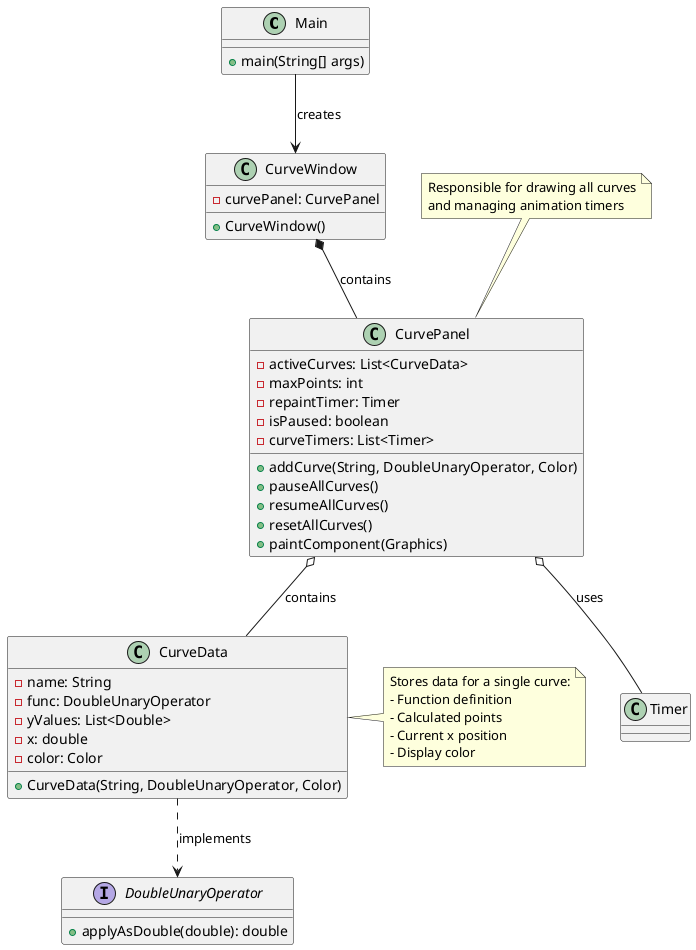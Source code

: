 @startuml MultipleCurveDisplaySystem

class Main {
  + main(String[] args)
}

class CurveWindow {
  - curvePanel: CurvePanel
  + CurveWindow()
}

class CurvePanel {
  - activeCurves: List<CurveData>
  - maxPoints: int
  - repaintTimer: Timer
  - isPaused: boolean
  - curveTimers: List<Timer>
  + addCurve(String, DoubleUnaryOperator, Color)
  + pauseAllCurves()
  + resumeAllCurves()
  + resetAllCurves()
  + paintComponent(Graphics)
}

class CurveData {
  - name: String
  - func: DoubleUnaryOperator
  - yValues: List<Double>
  - x: double
  - color: Color
  + CurveData(String, DoubleUnaryOperator, Color)
}

interface DoubleUnaryOperator {
  + applyAsDouble(double): double
}

Main --> CurveWindow : creates
CurveWindow *-- CurvePanel : contains
CurvePanel o-- CurveData : contains
CurvePanel o-- Timer : uses
CurveData ..> DoubleUnaryOperator : implements

note top of CurvePanel
  Responsible for drawing all curves
  and managing animation timers
end note

note right of CurveData
  Stores data for a single curve:
  - Function definition
  - Calculated points
  - Current x position
  - Display color
end note

@enduml